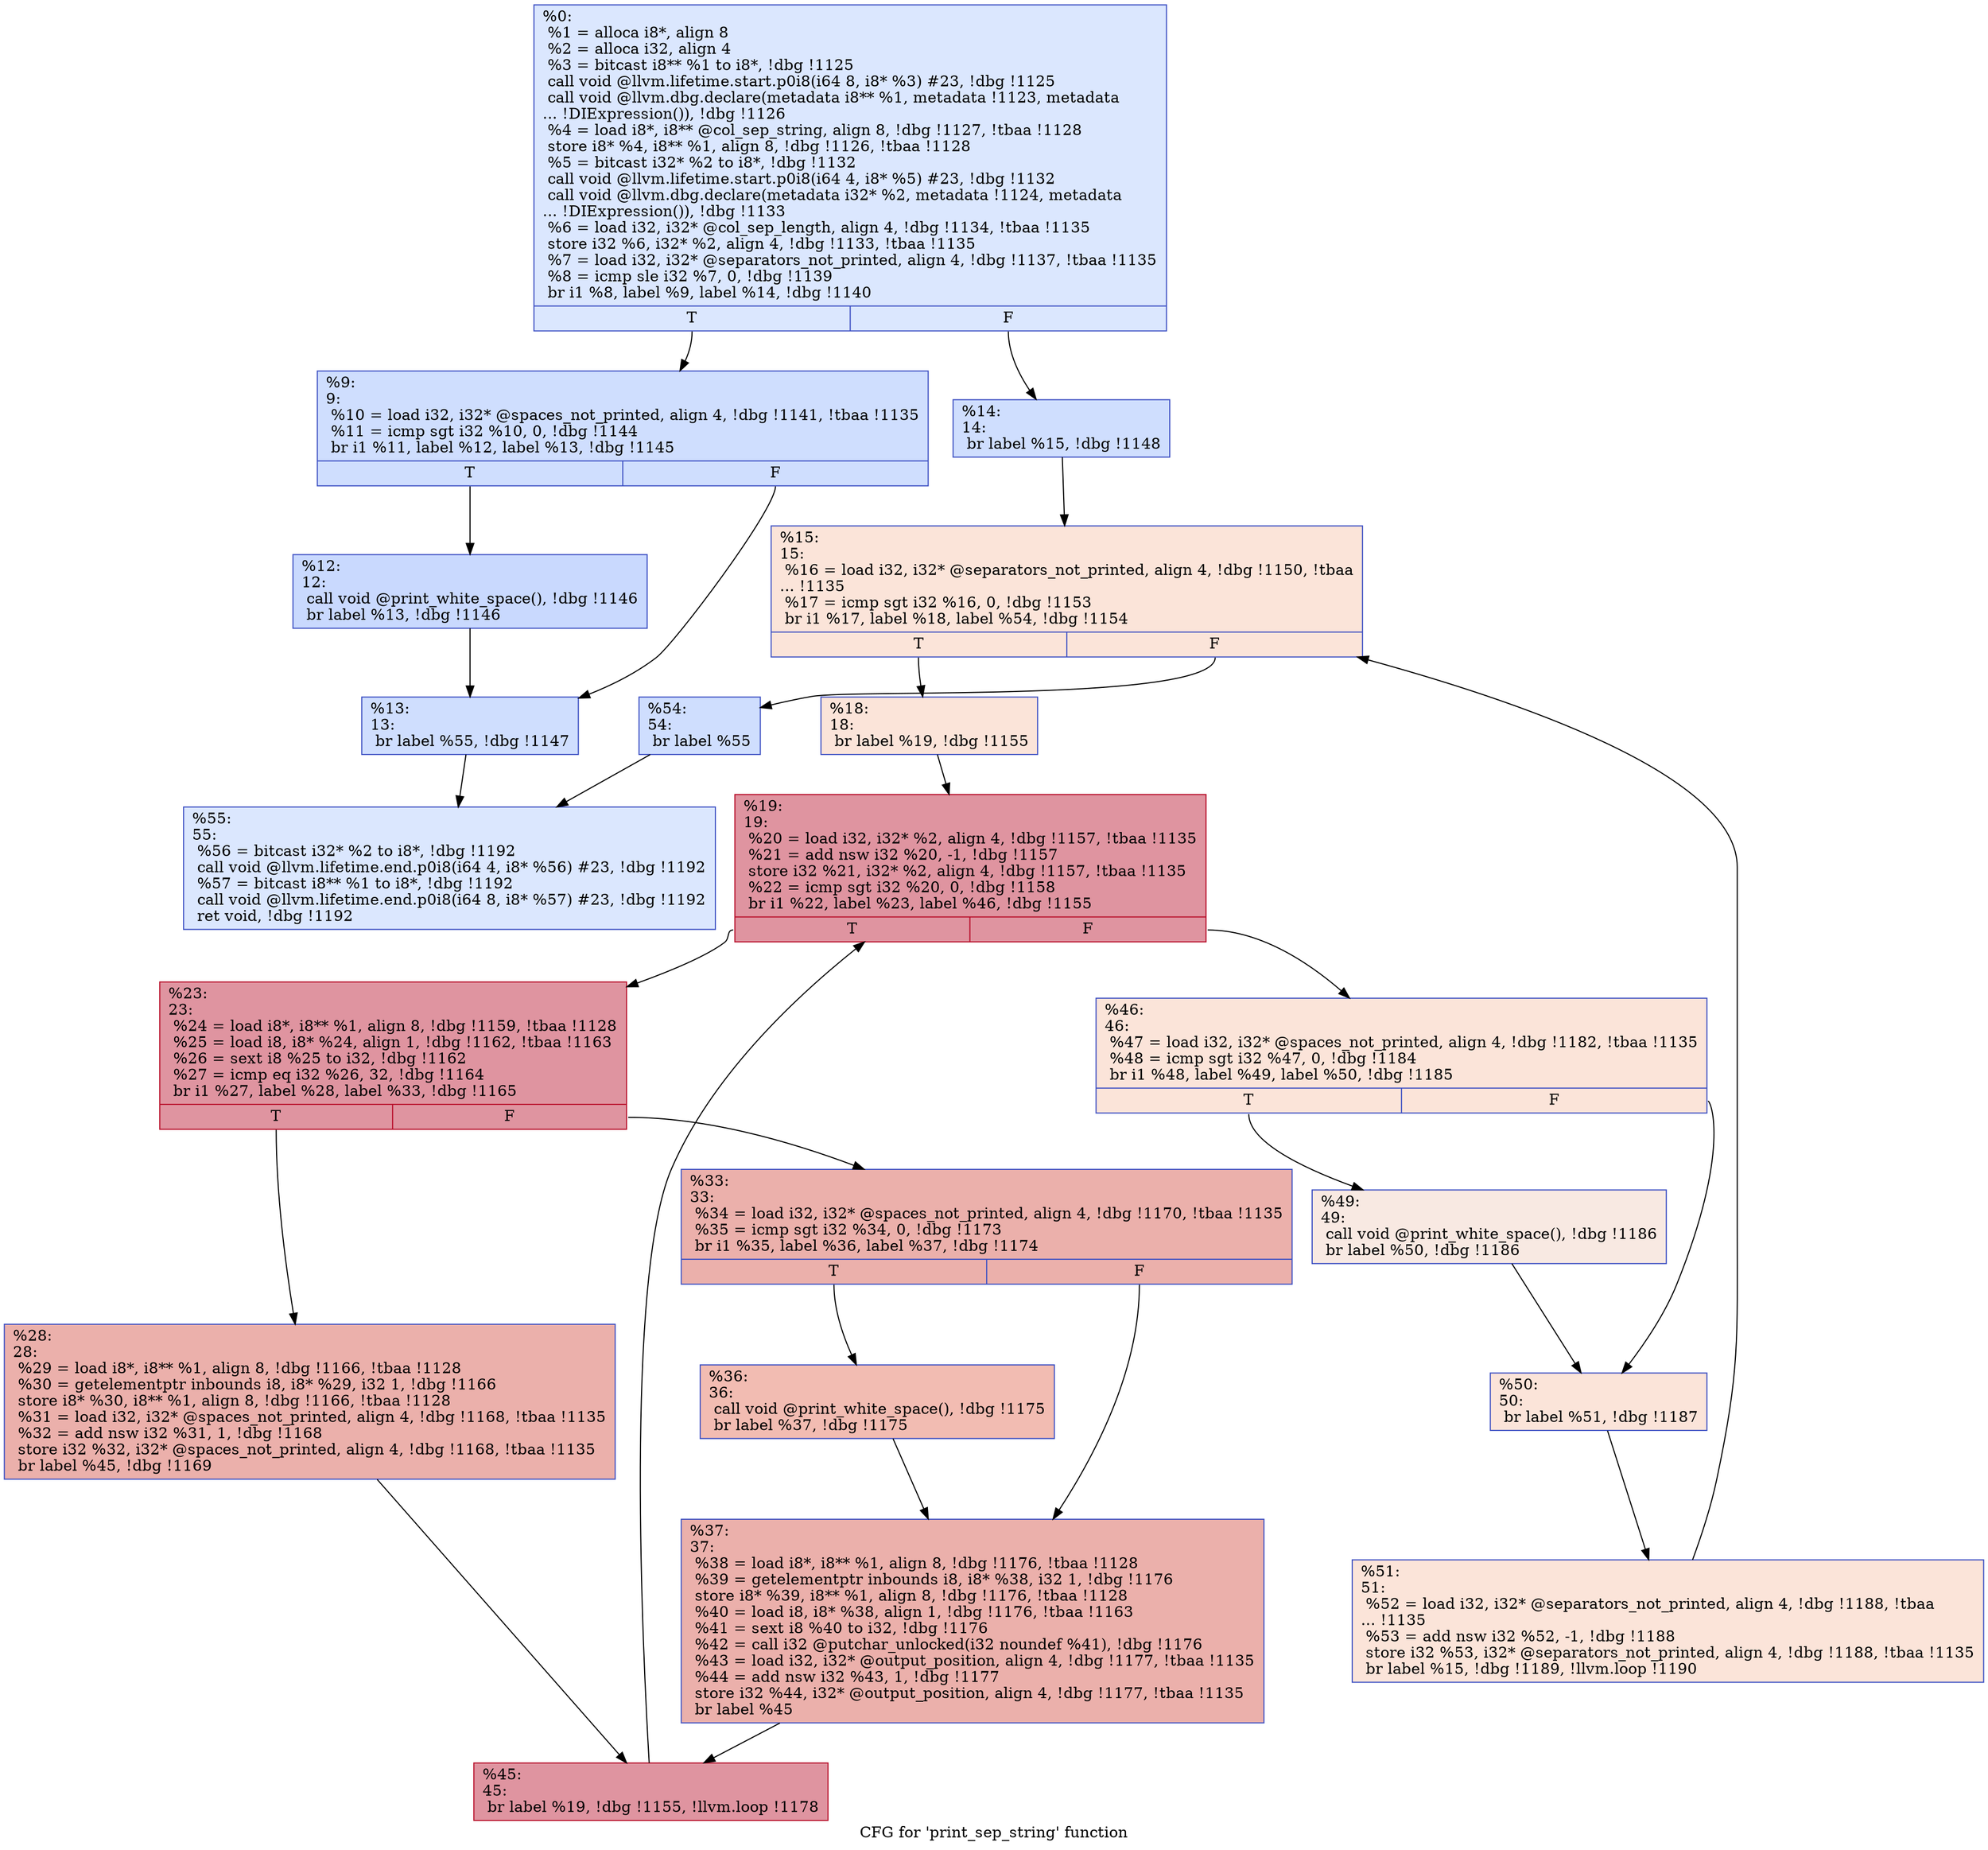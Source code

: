 digraph "CFG for 'print_sep_string' function" {
	label="CFG for 'print_sep_string' function";

	Node0x1658cb0 [shape=record,color="#3d50c3ff", style=filled, fillcolor="#aec9fc70",label="{%0:\l  %1 = alloca i8*, align 8\l  %2 = alloca i32, align 4\l  %3 = bitcast i8** %1 to i8*, !dbg !1125\l  call void @llvm.lifetime.start.p0i8(i64 8, i8* %3) #23, !dbg !1125\l  call void @llvm.dbg.declare(metadata i8** %1, metadata !1123, metadata\l... !DIExpression()), !dbg !1126\l  %4 = load i8*, i8** @col_sep_string, align 8, !dbg !1127, !tbaa !1128\l  store i8* %4, i8** %1, align 8, !dbg !1126, !tbaa !1128\l  %5 = bitcast i32* %2 to i8*, !dbg !1132\l  call void @llvm.lifetime.start.p0i8(i64 4, i8* %5) #23, !dbg !1132\l  call void @llvm.dbg.declare(metadata i32* %2, metadata !1124, metadata\l... !DIExpression()), !dbg !1133\l  %6 = load i32, i32* @col_sep_length, align 4, !dbg !1134, !tbaa !1135\l  store i32 %6, i32* %2, align 4, !dbg !1133, !tbaa !1135\l  %7 = load i32, i32* @separators_not_printed, align 4, !dbg !1137, !tbaa !1135\l  %8 = icmp sle i32 %7, 0, !dbg !1139\l  br i1 %8, label %9, label %14, !dbg !1140\l|{<s0>T|<s1>F}}"];
	Node0x1658cb0:s0 -> Node0x1658df0;
	Node0x1658cb0:s1 -> Node0x1658ee0;
	Node0x1658df0 [shape=record,color="#3d50c3ff", style=filled, fillcolor="#93b5fe70",label="{%9:\l9:                                                \l  %10 = load i32, i32* @spaces_not_printed, align 4, !dbg !1141, !tbaa !1135\l  %11 = icmp sgt i32 %10, 0, !dbg !1144\l  br i1 %11, label %12, label %13, !dbg !1145\l|{<s0>T|<s1>F}}"];
	Node0x1658df0:s0 -> Node0x1658e40;
	Node0x1658df0:s1 -> Node0x1658e90;
	Node0x1658e40 [shape=record,color="#3d50c3ff", style=filled, fillcolor="#85a8fc70",label="{%12:\l12:                                               \l  call void @print_white_space(), !dbg !1146\l  br label %13, !dbg !1146\l}"];
	Node0x1658e40 -> Node0x1658e90;
	Node0x1658e90 [shape=record,color="#3d50c3ff", style=filled, fillcolor="#93b5fe70",label="{%13:\l13:                                               \l  br label %55, !dbg !1147\l}"];
	Node0x1658e90 -> Node0x1659390;
	Node0x1658ee0 [shape=record,color="#3d50c3ff", style=filled, fillcolor="#93b5fe70",label="{%14:\l14:                                               \l  br label %15, !dbg !1148\l}"];
	Node0x1658ee0 -> Node0x1658f30;
	Node0x1658f30 [shape=record,color="#3d50c3ff", style=filled, fillcolor="#f5c1a970",label="{%15:\l15:                                               \l  %16 = load i32, i32* @separators_not_printed, align 4, !dbg !1150, !tbaa\l... !1135\l  %17 = icmp sgt i32 %16, 0, !dbg !1153\l  br i1 %17, label %18, label %54, !dbg !1154\l|{<s0>T|<s1>F}}"];
	Node0x1658f30:s0 -> Node0x1658f80;
	Node0x1658f30:s1 -> Node0x1659340;
	Node0x1658f80 [shape=record,color="#3d50c3ff", style=filled, fillcolor="#f5c1a970",label="{%18:\l18:                                               \l  br label %19, !dbg !1155\l}"];
	Node0x1658f80 -> Node0x1658fd0;
	Node0x1658fd0 [shape=record,color="#b70d28ff", style=filled, fillcolor="#b70d2870",label="{%19:\l19:                                               \l  %20 = load i32, i32* %2, align 4, !dbg !1157, !tbaa !1135\l  %21 = add nsw i32 %20, -1, !dbg !1157\l  store i32 %21, i32* %2, align 4, !dbg !1157, !tbaa !1135\l  %22 = icmp sgt i32 %20, 0, !dbg !1158\l  br i1 %22, label %23, label %46, !dbg !1155\l|{<s0>T|<s1>F}}"];
	Node0x1658fd0:s0 -> Node0x1659020;
	Node0x1658fd0:s1 -> Node0x1659200;
	Node0x1659020 [shape=record,color="#b70d28ff", style=filled, fillcolor="#b70d2870",label="{%23:\l23:                                               \l  %24 = load i8*, i8** %1, align 8, !dbg !1159, !tbaa !1128\l  %25 = load i8, i8* %24, align 1, !dbg !1162, !tbaa !1163\l  %26 = sext i8 %25 to i32, !dbg !1162\l  %27 = icmp eq i32 %26, 32, !dbg !1164\l  br i1 %27, label %28, label %33, !dbg !1165\l|{<s0>T|<s1>F}}"];
	Node0x1659020:s0 -> Node0x1659070;
	Node0x1659020:s1 -> Node0x16590c0;
	Node0x1659070 [shape=record,color="#3d50c3ff", style=filled, fillcolor="#d24b4070",label="{%28:\l28:                                               \l  %29 = load i8*, i8** %1, align 8, !dbg !1166, !tbaa !1128\l  %30 = getelementptr inbounds i8, i8* %29, i32 1, !dbg !1166\l  store i8* %30, i8** %1, align 8, !dbg !1166, !tbaa !1128\l  %31 = load i32, i32* @spaces_not_printed, align 4, !dbg !1168, !tbaa !1135\l  %32 = add nsw i32 %31, 1, !dbg !1168\l  store i32 %32, i32* @spaces_not_printed, align 4, !dbg !1168, !tbaa !1135\l  br label %45, !dbg !1169\l}"];
	Node0x1659070 -> Node0x16591b0;
	Node0x16590c0 [shape=record,color="#3d50c3ff", style=filled, fillcolor="#d24b4070",label="{%33:\l33:                                               \l  %34 = load i32, i32* @spaces_not_printed, align 4, !dbg !1170, !tbaa !1135\l  %35 = icmp sgt i32 %34, 0, !dbg !1173\l  br i1 %35, label %36, label %37, !dbg !1174\l|{<s0>T|<s1>F}}"];
	Node0x16590c0:s0 -> Node0x1659110;
	Node0x16590c0:s1 -> Node0x1659160;
	Node0x1659110 [shape=record,color="#3d50c3ff", style=filled, fillcolor="#e1675170",label="{%36:\l36:                                               \l  call void @print_white_space(), !dbg !1175\l  br label %37, !dbg !1175\l}"];
	Node0x1659110 -> Node0x1659160;
	Node0x1659160 [shape=record,color="#3d50c3ff", style=filled, fillcolor="#d24b4070",label="{%37:\l37:                                               \l  %38 = load i8*, i8** %1, align 8, !dbg !1176, !tbaa !1128\l  %39 = getelementptr inbounds i8, i8* %38, i32 1, !dbg !1176\l  store i8* %39, i8** %1, align 8, !dbg !1176, !tbaa !1128\l  %40 = load i8, i8* %38, align 1, !dbg !1176, !tbaa !1163\l  %41 = sext i8 %40 to i32, !dbg !1176\l  %42 = call i32 @putchar_unlocked(i32 noundef %41), !dbg !1176\l  %43 = load i32, i32* @output_position, align 4, !dbg !1177, !tbaa !1135\l  %44 = add nsw i32 %43, 1, !dbg !1177\l  store i32 %44, i32* @output_position, align 4, !dbg !1177, !tbaa !1135\l  br label %45\l}"];
	Node0x1659160 -> Node0x16591b0;
	Node0x16591b0 [shape=record,color="#b70d28ff", style=filled, fillcolor="#b70d2870",label="{%45:\l45:                                               \l  br label %19, !dbg !1155, !llvm.loop !1178\l}"];
	Node0x16591b0 -> Node0x1658fd0;
	Node0x1659200 [shape=record,color="#3d50c3ff", style=filled, fillcolor="#f5c1a970",label="{%46:\l46:                                               \l  %47 = load i32, i32* @spaces_not_printed, align 4, !dbg !1182, !tbaa !1135\l  %48 = icmp sgt i32 %47, 0, !dbg !1184\l  br i1 %48, label %49, label %50, !dbg !1185\l|{<s0>T|<s1>F}}"];
	Node0x1659200:s0 -> Node0x1659250;
	Node0x1659200:s1 -> Node0x16592a0;
	Node0x1659250 [shape=record,color="#3d50c3ff", style=filled, fillcolor="#efcebd70",label="{%49:\l49:                                               \l  call void @print_white_space(), !dbg !1186\l  br label %50, !dbg !1186\l}"];
	Node0x1659250 -> Node0x16592a0;
	Node0x16592a0 [shape=record,color="#3d50c3ff", style=filled, fillcolor="#f5c1a970",label="{%50:\l50:                                               \l  br label %51, !dbg !1187\l}"];
	Node0x16592a0 -> Node0x16592f0;
	Node0x16592f0 [shape=record,color="#3d50c3ff", style=filled, fillcolor="#f5c1a970",label="{%51:\l51:                                               \l  %52 = load i32, i32* @separators_not_printed, align 4, !dbg !1188, !tbaa\l... !1135\l  %53 = add nsw i32 %52, -1, !dbg !1188\l  store i32 %53, i32* @separators_not_printed, align 4, !dbg !1188, !tbaa !1135\l  br label %15, !dbg !1189, !llvm.loop !1190\l}"];
	Node0x16592f0 -> Node0x1658f30;
	Node0x1659340 [shape=record,color="#3d50c3ff", style=filled, fillcolor="#93b5fe70",label="{%54:\l54:                                               \l  br label %55\l}"];
	Node0x1659340 -> Node0x1659390;
	Node0x1659390 [shape=record,color="#3d50c3ff", style=filled, fillcolor="#aec9fc70",label="{%55:\l55:                                               \l  %56 = bitcast i32* %2 to i8*, !dbg !1192\l  call void @llvm.lifetime.end.p0i8(i64 4, i8* %56) #23, !dbg !1192\l  %57 = bitcast i8** %1 to i8*, !dbg !1192\l  call void @llvm.lifetime.end.p0i8(i64 8, i8* %57) #23, !dbg !1192\l  ret void, !dbg !1192\l}"];
}
